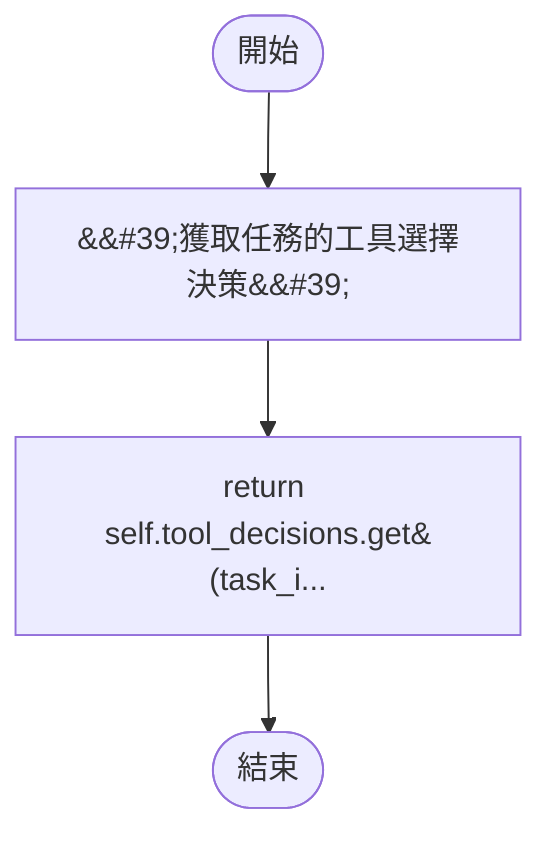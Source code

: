 flowchart TB
    n1([開始])
    n2([結束])
    n3[&amp;&#35;39;獲取任務的工具選擇決策&amp;&#35;39;]
    n4[return self.tool_decisions.get&#40;task_i...]
    n1 --> n3
    n3 --> n4
    n4 --> n2